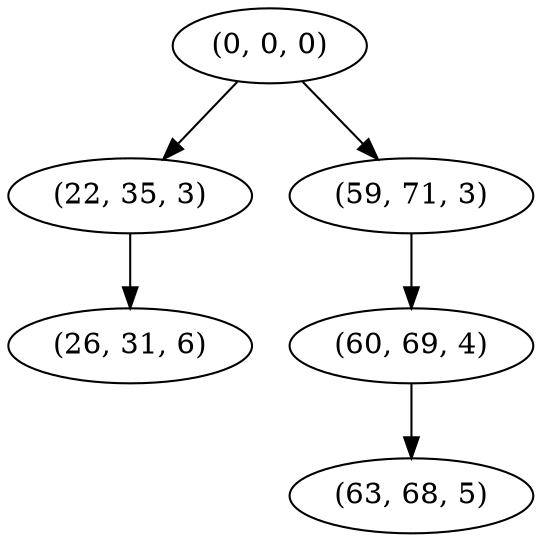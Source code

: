 digraph tree {
    "(0, 0, 0)";
    "(22, 35, 3)";
    "(26, 31, 6)";
    "(59, 71, 3)";
    "(60, 69, 4)";
    "(63, 68, 5)";
    "(0, 0, 0)" -> "(22, 35, 3)";
    "(0, 0, 0)" -> "(59, 71, 3)";
    "(22, 35, 3)" -> "(26, 31, 6)";
    "(59, 71, 3)" -> "(60, 69, 4)";
    "(60, 69, 4)" -> "(63, 68, 5)";
}
